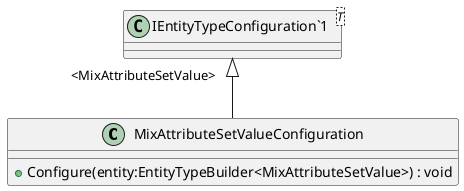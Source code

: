 @startuml
class MixAttributeSetValueConfiguration {
    + Configure(entity:EntityTypeBuilder<MixAttributeSetValue>) : void
}
class "IEntityTypeConfiguration`1"<T> {
}
"IEntityTypeConfiguration`1" "<MixAttributeSetValue>" <|-- MixAttributeSetValueConfiguration
@enduml
